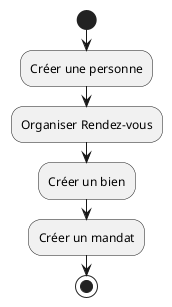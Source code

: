 
@startuml

start

:Créer une personne;

:Organiser Rendez-vous;

:Créer un bien;

:Créer un mandat;

stop

@enduml

